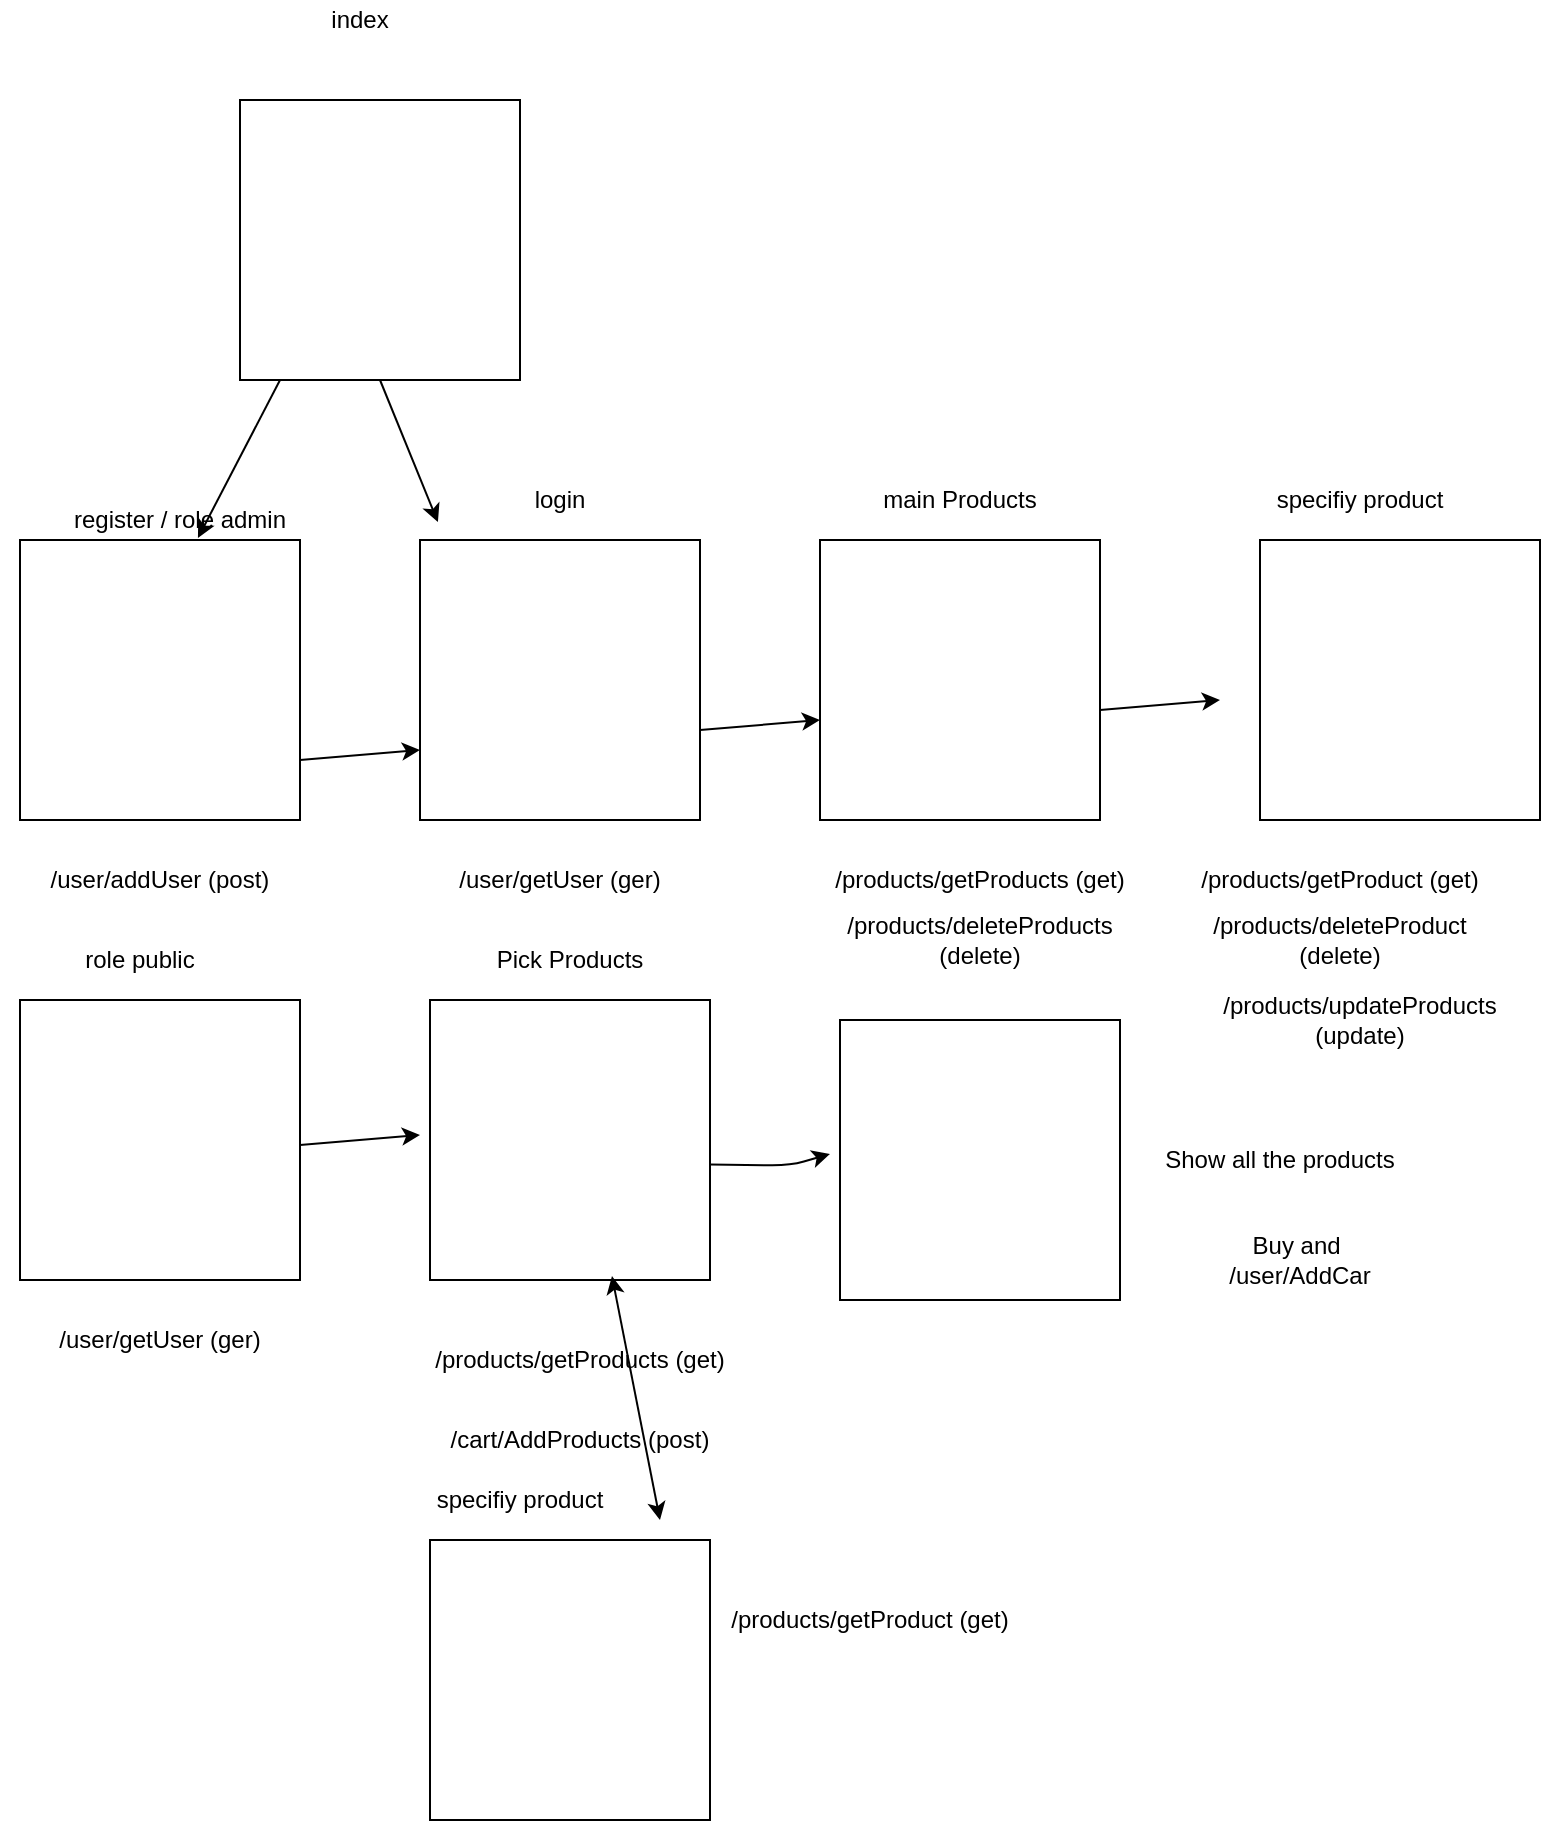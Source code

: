 <mxfile>
    <diagram id="FMHxScqte2jsopdCHD67" name="Page-1">
        <mxGraphModel dx="1168" dy="1626" grid="1" gridSize="10" guides="1" tooltips="1" connect="1" arrows="1" fold="1" page="1" pageScale="1" pageWidth="850" pageHeight="1100" math="0" shadow="0">
            <root>
                <mxCell id="0"/>
                <mxCell id="1" parent="0"/>
                <mxCell id="2" value="" style="whiteSpace=wrap;html=1;aspect=fixed;" parent="1" vertex="1">
                    <mxGeometry x="80" y="80" width="140" height="140" as="geometry"/>
                </mxCell>
                <mxCell id="3" value="" style="whiteSpace=wrap;html=1;aspect=fixed;" parent="1" vertex="1">
                    <mxGeometry x="280" y="80" width="140" height="140" as="geometry"/>
                </mxCell>
                <mxCell id="5" value="index" style="text;html=1;strokeColor=none;fillColor=none;align=center;verticalAlign=middle;whiteSpace=wrap;rounded=0;" parent="1" vertex="1">
                    <mxGeometry x="180" y="-190" width="140" height="20" as="geometry"/>
                </mxCell>
                <mxCell id="6" value="login" style="text;html=1;strokeColor=none;fillColor=none;align=center;verticalAlign=middle;whiteSpace=wrap;rounded=0;" parent="1" vertex="1">
                    <mxGeometry x="280" y="50" width="140" height="20" as="geometry"/>
                </mxCell>
                <mxCell id="7" value="/user/addUser (post)" style="text;html=1;strokeColor=none;fillColor=none;align=center;verticalAlign=middle;whiteSpace=wrap;rounded=0;" parent="1" vertex="1">
                    <mxGeometry x="80" y="240" width="140" height="20" as="geometry"/>
                </mxCell>
                <mxCell id="8" value="/user/getUser (ger)" style="text;html=1;strokeColor=none;fillColor=none;align=center;verticalAlign=middle;whiteSpace=wrap;rounded=0;" parent="1" vertex="1">
                    <mxGeometry x="280" y="240" width="140" height="20" as="geometry"/>
                </mxCell>
                <mxCell id="10" value="" style="endArrow=classic;html=1;entryX=0;entryY=0.75;entryDx=0;entryDy=0;" parent="1" target="3" edge="1">
                    <mxGeometry width="50" height="50" relative="1" as="geometry">
                        <mxPoint x="220" y="190" as="sourcePoint"/>
                        <mxPoint x="270" y="140" as="targetPoint"/>
                    </mxGeometry>
                </mxCell>
                <mxCell id="11" value="" style="whiteSpace=wrap;html=1;aspect=fixed;" parent="1" vertex="1">
                    <mxGeometry x="480" y="80" width="140" height="140" as="geometry"/>
                </mxCell>
                <mxCell id="12" value="/products/getProducts (get)" style="text;html=1;strokeColor=none;fillColor=none;align=center;verticalAlign=middle;whiteSpace=wrap;rounded=0;" parent="1" vertex="1">
                    <mxGeometry x="480" y="240" width="160" height="20" as="geometry"/>
                </mxCell>
                <mxCell id="13" value="/products/deleteProducts (delete)" style="text;html=1;strokeColor=none;fillColor=none;align=center;verticalAlign=middle;whiteSpace=wrap;rounded=0;" parent="1" vertex="1">
                    <mxGeometry x="480" y="270" width="160" height="20" as="geometry"/>
                </mxCell>
                <mxCell id="15" value="main Products" style="text;html=1;strokeColor=none;fillColor=none;align=center;verticalAlign=middle;whiteSpace=wrap;rounded=0;" parent="1" vertex="1">
                    <mxGeometry x="480" y="50" width="140" height="20" as="geometry"/>
                </mxCell>
                <mxCell id="16" value="" style="endArrow=classic;html=1;entryX=0;entryY=0.75;entryDx=0;entryDy=0;" parent="1" edge="1">
                    <mxGeometry width="50" height="50" relative="1" as="geometry">
                        <mxPoint x="420" y="175" as="sourcePoint"/>
                        <mxPoint x="480" y="170" as="targetPoint"/>
                    </mxGeometry>
                </mxCell>
                <mxCell id="17" value="" style="whiteSpace=wrap;html=1;aspect=fixed;" parent="1" vertex="1">
                    <mxGeometry x="700" y="80" width="140" height="140" as="geometry"/>
                </mxCell>
                <mxCell id="18" value="" style="endArrow=classic;html=1;entryX=0;entryY=0.75;entryDx=0;entryDy=0;" parent="1" edge="1">
                    <mxGeometry width="50" height="50" relative="1" as="geometry">
                        <mxPoint x="620" y="165" as="sourcePoint"/>
                        <mxPoint x="680" y="160" as="targetPoint"/>
                    </mxGeometry>
                </mxCell>
                <mxCell id="19" value="specifiy product" style="text;html=1;strokeColor=none;fillColor=none;align=center;verticalAlign=middle;whiteSpace=wrap;rounded=0;" parent="1" vertex="1">
                    <mxGeometry x="680" y="50" width="140" height="20" as="geometry"/>
                </mxCell>
                <mxCell id="20" value="/products/getProduct (get)" style="text;html=1;strokeColor=none;fillColor=none;align=center;verticalAlign=middle;whiteSpace=wrap;rounded=0;" parent="1" vertex="1">
                    <mxGeometry x="660" y="240" width="160" height="20" as="geometry"/>
                </mxCell>
                <mxCell id="21" value="/products/deleteProduct (delete)" style="text;html=1;strokeColor=none;fillColor=none;align=center;verticalAlign=middle;whiteSpace=wrap;rounded=0;" parent="1" vertex="1">
                    <mxGeometry x="660" y="270" width="160" height="20" as="geometry"/>
                </mxCell>
                <mxCell id="22" value="/products/updateProducts (update)" style="text;html=1;strokeColor=none;fillColor=none;align=center;verticalAlign=middle;whiteSpace=wrap;rounded=0;" parent="1" vertex="1">
                    <mxGeometry x="670" y="310" width="160" height="20" as="geometry"/>
                </mxCell>
                <mxCell id="23" value="" style="whiteSpace=wrap;html=1;aspect=fixed;" parent="1" vertex="1">
                    <mxGeometry x="80" y="310" width="140" height="140" as="geometry"/>
                </mxCell>
                <mxCell id="25" value="role public" style="text;html=1;strokeColor=none;fillColor=none;align=center;verticalAlign=middle;whiteSpace=wrap;rounded=0;" parent="1" vertex="1">
                    <mxGeometry x="70" y="280" width="140" height="20" as="geometry"/>
                </mxCell>
                <mxCell id="26" value="" style="whiteSpace=wrap;html=1;aspect=fixed;" parent="1" vertex="1">
                    <mxGeometry x="285" y="310" width="140" height="140" as="geometry"/>
                </mxCell>
                <mxCell id="27" value="/user/getUser (ger)" style="text;html=1;strokeColor=none;fillColor=none;align=center;verticalAlign=middle;whiteSpace=wrap;rounded=0;" parent="1" vertex="1">
                    <mxGeometry x="80" y="470" width="140" height="20" as="geometry"/>
                </mxCell>
                <mxCell id="28" value="" style="endArrow=classic;html=1;entryX=0;entryY=0.75;entryDx=0;entryDy=0;" parent="1" edge="1">
                    <mxGeometry width="50" height="50" relative="1" as="geometry">
                        <mxPoint x="220" y="382.5" as="sourcePoint"/>
                        <mxPoint x="280" y="377.5" as="targetPoint"/>
                    </mxGeometry>
                </mxCell>
                <mxCell id="29" value="Pick Products" style="text;html=1;strokeColor=none;fillColor=none;align=center;verticalAlign=middle;whiteSpace=wrap;rounded=0;" parent="1" vertex="1">
                    <mxGeometry x="285" y="280" width="140" height="20" as="geometry"/>
                </mxCell>
                <mxCell id="31" value="/products/getProducts (get)" style="text;html=1;strokeColor=none;fillColor=none;align=center;verticalAlign=middle;whiteSpace=wrap;rounded=0;" parent="1" vertex="1">
                    <mxGeometry x="280" y="480" width="160" height="20" as="geometry"/>
                </mxCell>
                <mxCell id="32" value="/cart/AddProducts (post)" style="text;html=1;strokeColor=none;fillColor=none;align=center;verticalAlign=middle;whiteSpace=wrap;rounded=0;" parent="1" vertex="1">
                    <mxGeometry x="280" y="520" width="160" height="20" as="geometry"/>
                </mxCell>
                <mxCell id="34" value="" style="whiteSpace=wrap;html=1;aspect=fixed;" parent="1" vertex="1">
                    <mxGeometry x="490" y="320" width="140" height="140" as="geometry"/>
                </mxCell>
                <mxCell id="35" value="" style="endArrow=classic;html=1;" parent="1" edge="1">
                    <mxGeometry width="50" height="50" relative="1" as="geometry">
                        <mxPoint x="425" y="392.25" as="sourcePoint"/>
                        <mxPoint x="485" y="387" as="targetPoint"/>
                        <Array as="points">
                            <mxPoint x="465" y="392.75"/>
                        </Array>
                    </mxGeometry>
                </mxCell>
                <mxCell id="36" value="Show all the products" style="text;html=1;strokeColor=none;fillColor=none;align=center;verticalAlign=middle;whiteSpace=wrap;rounded=0;" parent="1" vertex="1">
                    <mxGeometry x="640" y="380" width="140" height="20" as="geometry"/>
                </mxCell>
                <mxCell id="37" value="Buy and&amp;nbsp;&lt;br&gt;/user/AddCar" style="text;html=1;strokeColor=none;fillColor=none;align=center;verticalAlign=middle;whiteSpace=wrap;rounded=0;" parent="1" vertex="1">
                    <mxGeometry x="650" y="430" width="140" height="20" as="geometry"/>
                </mxCell>
                <mxCell id="38" value="" style="whiteSpace=wrap;html=1;aspect=fixed;" vertex="1" parent="1">
                    <mxGeometry x="190" y="-140" width="140" height="140" as="geometry"/>
                </mxCell>
                <mxCell id="39" value="" style="endArrow=classic;html=1;exitX=0.143;exitY=1;exitDx=0;exitDy=0;exitPerimeter=0;entryX=0.564;entryY=0.95;entryDx=0;entryDy=0;entryPerimeter=0;" edge="1" parent="1" source="38" target="41">
                    <mxGeometry width="50" height="50" relative="1" as="geometry">
                        <mxPoint x="180" y="50" as="sourcePoint"/>
                        <mxPoint x="150" y="120" as="targetPoint"/>
                    </mxGeometry>
                </mxCell>
                <mxCell id="41" value="register / role admin" style="text;html=1;strokeColor=none;fillColor=none;align=center;verticalAlign=middle;whiteSpace=wrap;rounded=0;" vertex="1" parent="1">
                    <mxGeometry x="90" y="60" width="140" height="20" as="geometry"/>
                </mxCell>
                <mxCell id="42" value="" style="endArrow=classic;html=1;exitX=0.5;exitY=1;exitDx=0;exitDy=0;entryX=0.064;entryY=-0.064;entryDx=0;entryDy=0;entryPerimeter=0;" edge="1" parent="1" source="38" target="3">
                    <mxGeometry width="50" height="50" relative="1" as="geometry">
                        <mxPoint x="220.02" y="10" as="sourcePoint"/>
                        <mxPoint x="178.96" y="89" as="targetPoint"/>
                    </mxGeometry>
                </mxCell>
                <mxCell id="43" value="" style="whiteSpace=wrap;html=1;aspect=fixed;" vertex="1" parent="1">
                    <mxGeometry x="285" y="580" width="140" height="140" as="geometry"/>
                </mxCell>
                <mxCell id="46" value="" style="endArrow=classic;startArrow=classic;html=1;entryX=0.65;entryY=0.986;entryDx=0;entryDy=0;entryPerimeter=0;" edge="1" parent="1" target="26">
                    <mxGeometry width="50" height="50" relative="1" as="geometry">
                        <mxPoint x="400" y="570" as="sourcePoint"/>
                        <mxPoint x="450" y="420" as="targetPoint"/>
                    </mxGeometry>
                </mxCell>
                <mxCell id="47" value="specifiy product" style="text;html=1;strokeColor=none;fillColor=none;align=center;verticalAlign=middle;whiteSpace=wrap;rounded=0;" vertex="1" parent="1">
                    <mxGeometry x="260" y="550" width="140" height="20" as="geometry"/>
                </mxCell>
                <mxCell id="49" value="/products/getProduct (get)" style="text;html=1;strokeColor=none;fillColor=none;align=center;verticalAlign=middle;whiteSpace=wrap;rounded=0;" vertex="1" parent="1">
                    <mxGeometry x="425" y="610" width="160" height="20" as="geometry"/>
                </mxCell>
            </root>
        </mxGraphModel>
    </diagram>
</mxfile>